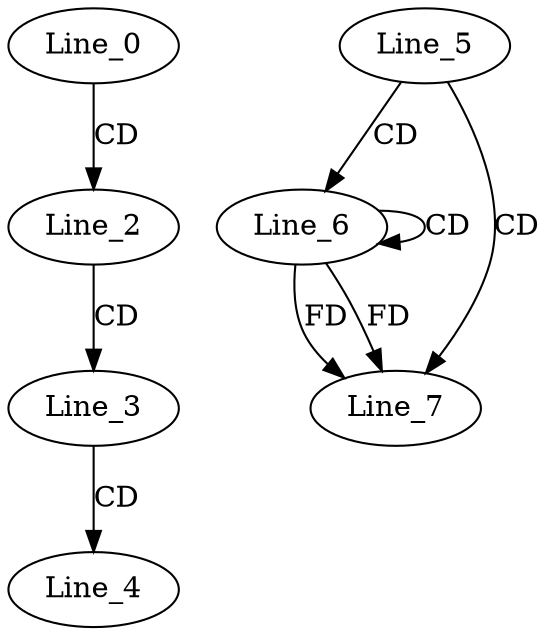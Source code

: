 digraph G {
  Line_0;
  Line_2;
  Line_3;
  Line_4;
  Line_5;
  Line_6;
  Line_6;
  Line_7;
  Line_7;
  Line_7;
  Line_0 -> Line_2 [ label="CD" ];
  Line_2 -> Line_3 [ label="CD" ];
  Line_3 -> Line_4 [ label="CD" ];
  Line_5 -> Line_6 [ label="CD" ];
  Line_6 -> Line_6 [ label="CD" ];
  Line_5 -> Line_7 [ label="CD" ];
  Line_6 -> Line_7 [ label="FD" ];
  Line_6 -> Line_7 [ label="FD" ];
}
